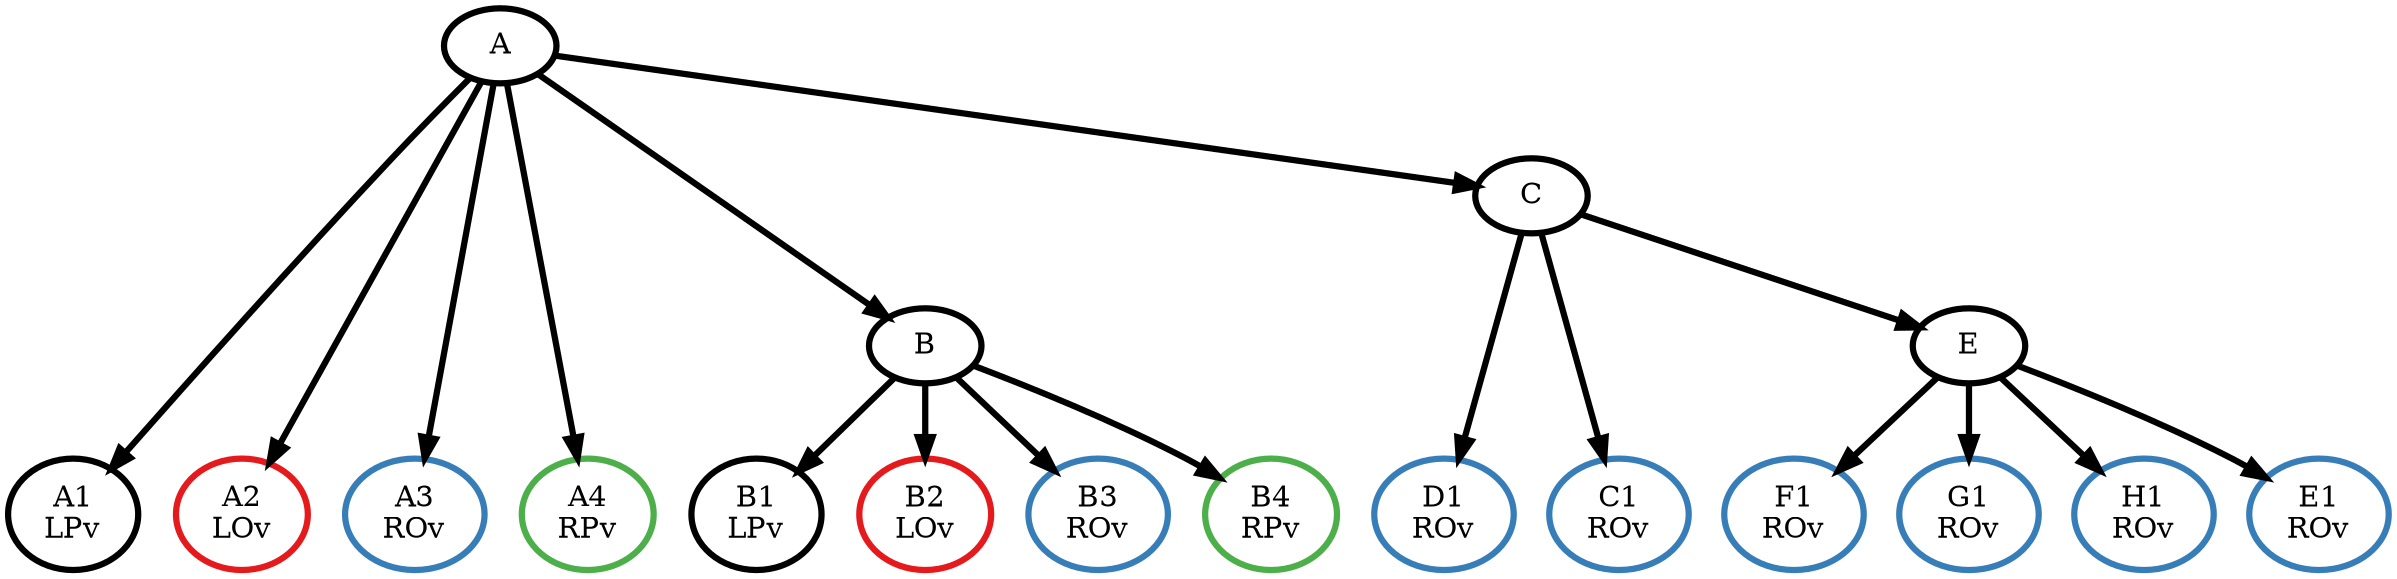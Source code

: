 digraph T {
	{
		rank=same
		0 [penwidth=3,colorscheme=set19,color=2,label="D1\nROv"]
		1 [penwidth=3,colorscheme=set19,color=2,label="F1\nROv"]
		2 [penwidth=3,colorscheme=set19,color=2,label="G1\nROv"]
		3 [penwidth=3,colorscheme=set19,color=2,label="H1\nROv"]
		4 [penwidth=3,colorscheme=set19,color=0,label="A1\nLPv"]
		5 [penwidth=3,colorscheme=set19,color=1,label="A2\nLOv"]
		6 [penwidth=3,colorscheme=set19,color=2,label="A3\nROv"]
		7 [penwidth=3,colorscheme=set19,color=3,label="A4\nRPv"]
		8 [penwidth=3,colorscheme=set19,color=0,label="B1\nLPv"]
		9 [penwidth=3,colorscheme=set19,color=1,label="B2\nLOv"]
		10 [penwidth=3,colorscheme=set19,color=2,label="B3\nROv"]
		11 [penwidth=3,colorscheme=set19,color=3,label="B4\nRPv"]
		12 [penwidth=3,colorscheme=set19,color=2,label="C1\nROv"]
		13 [penwidth=3,colorscheme=set19,color=2,label="E1\nROv"]
	}
	14 [penwidth=3,colorscheme=set19,color=0,label="A"]
	15 [penwidth=3,colorscheme=set19,color=0,label="B"]
	16 [penwidth=3,colorscheme=set19,color=0,label="C"]
	17 [penwidth=3,colorscheme=set19,color=0,label="E"]
	14 -> 15 [penwidth=3,colorscheme=set19,color=0]
	14 -> 16 [penwidth=3,colorscheme=set19,color=0]
	14 -> 4 [penwidth=3,colorscheme=set19,color=0]
	14 -> 5 [penwidth=3,colorscheme=set19,color=0]
	14 -> 6 [penwidth=3,colorscheme=set19,color=0]
	14 -> 7 [penwidth=3,colorscheme=set19,color=0]
	15 -> 8 [penwidth=3,colorscheme=set19,color=0]
	15 -> 9 [penwidth=3,colorscheme=set19,color=0]
	15 -> 10 [penwidth=3,colorscheme=set19,color=0]
	15 -> 11 [penwidth=3,colorscheme=set19,color=0]
	16 -> 0 [penwidth=3,colorscheme=set19,color=0]
	16 -> 17 [penwidth=3,colorscheme=set19,color=0]
	16 -> 12 [penwidth=3,colorscheme=set19,color=0]
	17 -> 1 [penwidth=3,colorscheme=set19,color=0]
	17 -> 2 [penwidth=3,colorscheme=set19,color=0]
	17 -> 3 [penwidth=3,colorscheme=set19,color=0]
	17 -> 13 [penwidth=3,colorscheme=set19,color=0]
}
